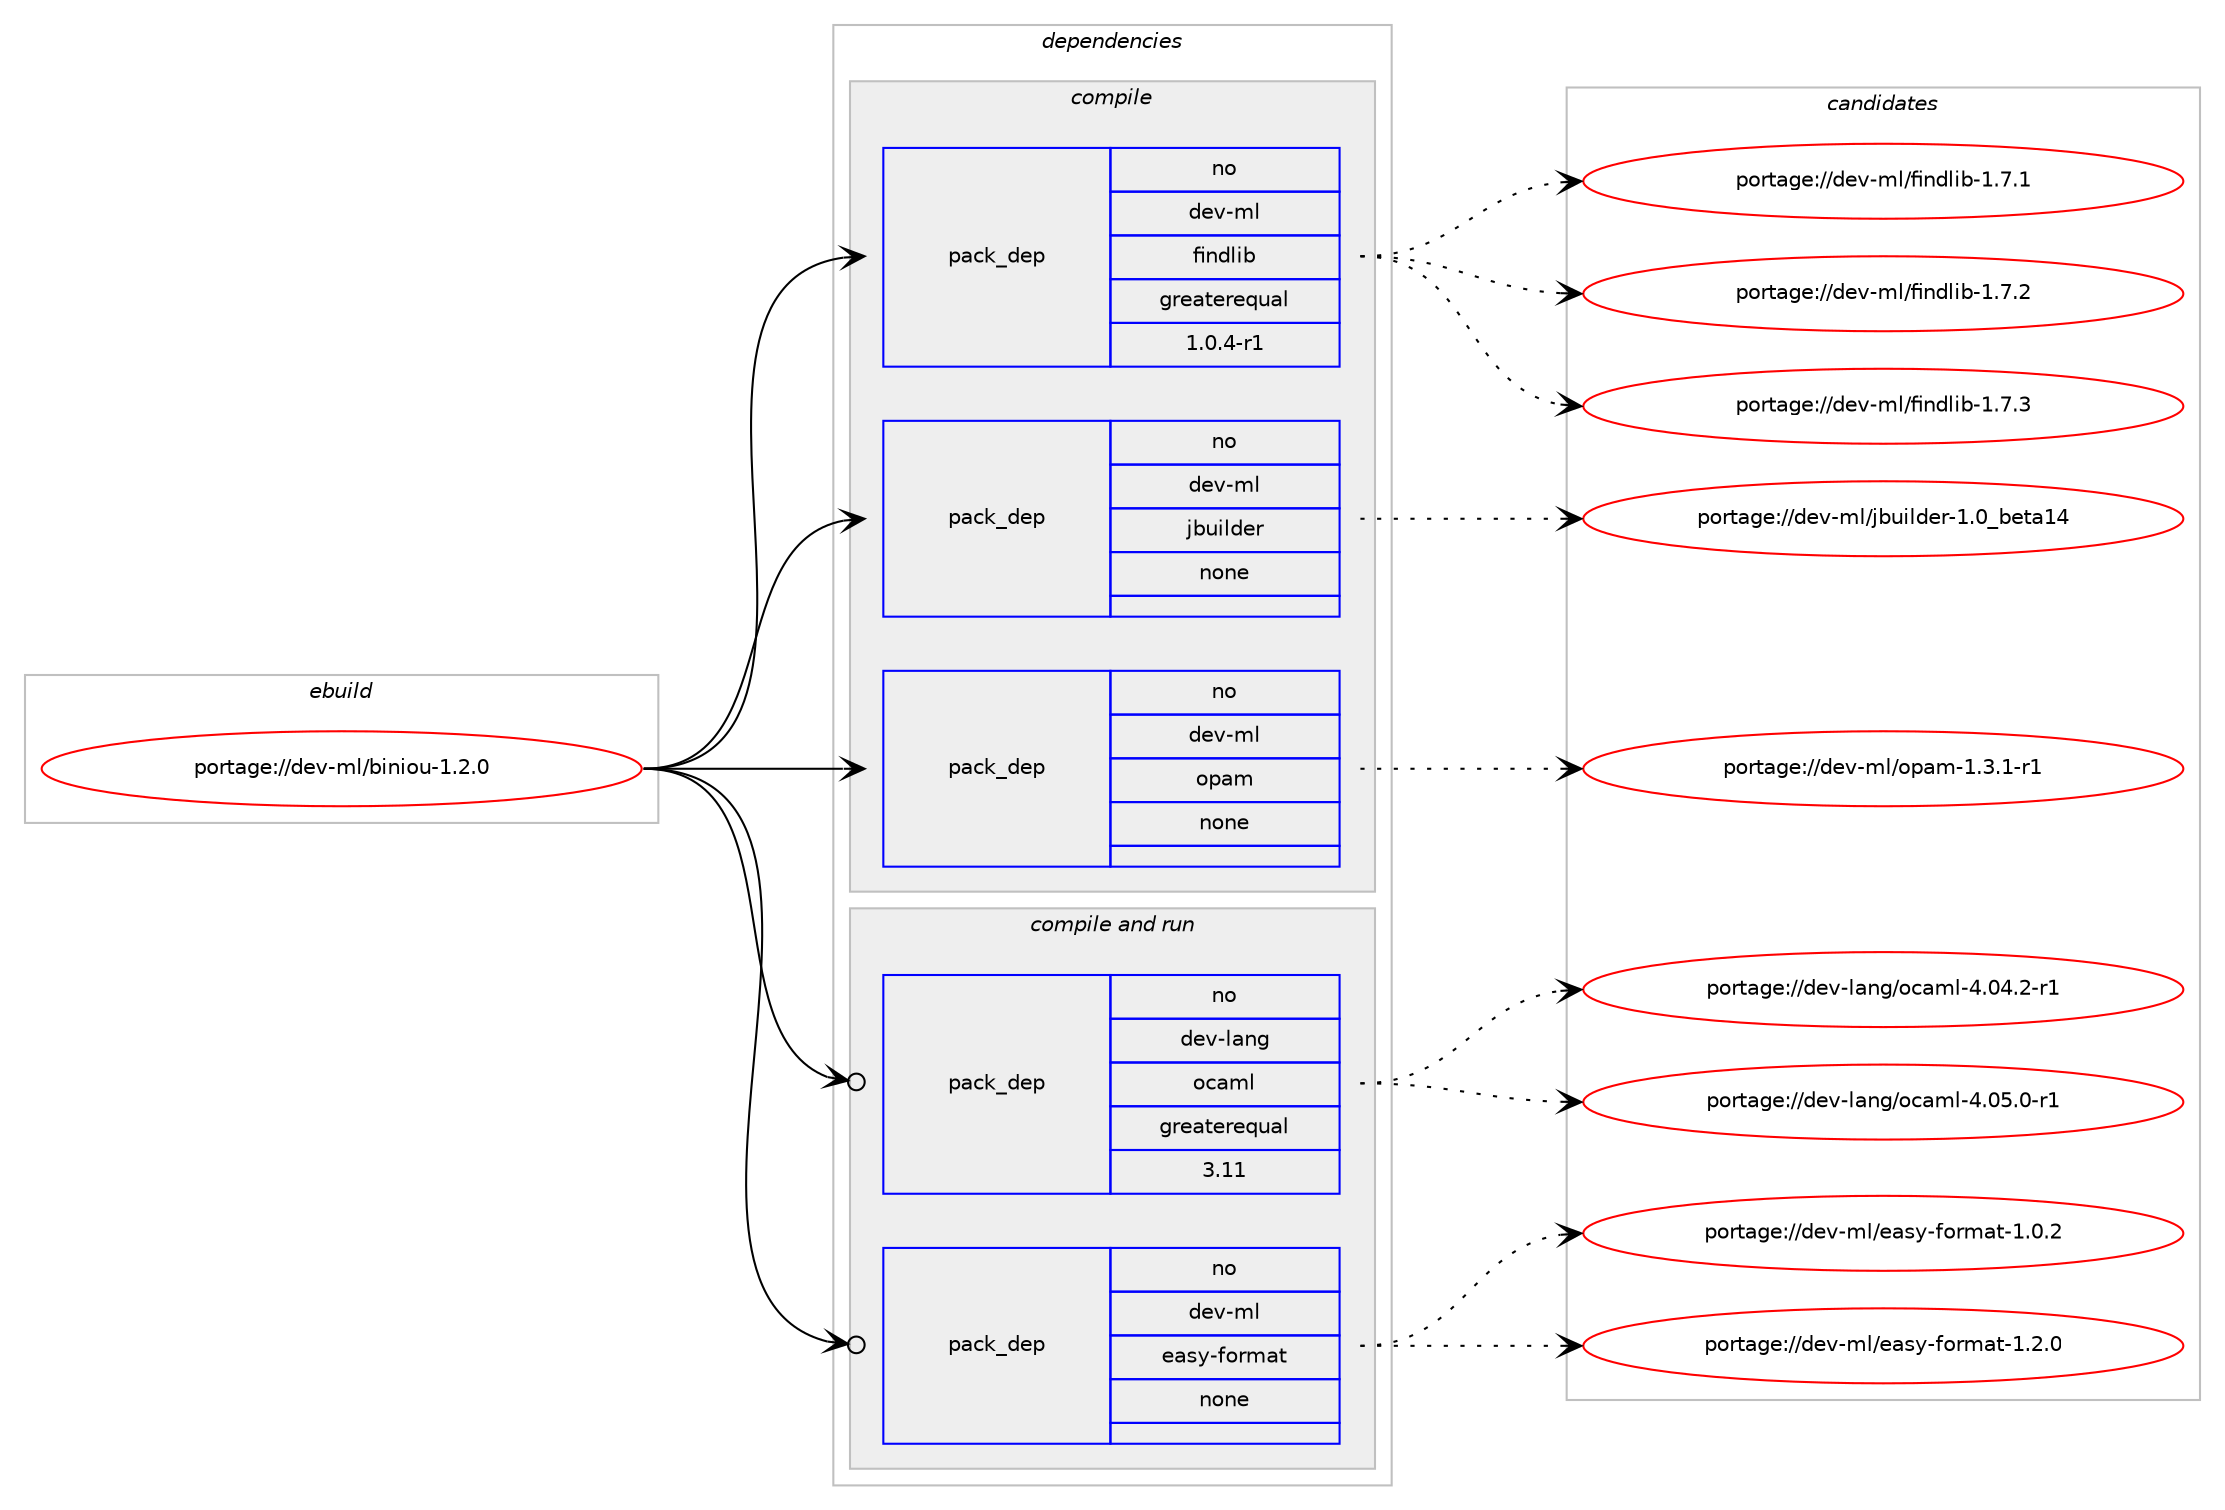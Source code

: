 digraph prolog {

# *************
# Graph options
# *************

newrank=true;
concentrate=true;
compound=true;
graph [rankdir=LR,fontname=Helvetica,fontsize=10,ranksep=1.5];#, ranksep=2.5, nodesep=0.2];
edge  [arrowhead=vee];
node  [fontname=Helvetica,fontsize=10];

# **********
# The ebuild
# **********

subgraph cluster_leftcol {
color=gray;
rank=same;
label=<<i>ebuild</i>>;
id [label="portage://dev-ml/biniou-1.2.0", color=red, width=4, href="../dev-ml/biniou-1.2.0.svg"];
}

# ****************
# The dependencies
# ****************

subgraph cluster_midcol {
color=gray;
label=<<i>dependencies</i>>;
subgraph cluster_compile {
fillcolor="#eeeeee";
style=filled;
label=<<i>compile</i>>;
subgraph pack80399 {
dependency105867 [label=<<TABLE BORDER="0" CELLBORDER="1" CELLSPACING="0" CELLPADDING="4" WIDTH="220"><TR><TD ROWSPAN="6" CELLPADDING="30">pack_dep</TD></TR><TR><TD WIDTH="110">no</TD></TR><TR><TD>dev-ml</TD></TR><TR><TD>findlib</TD></TR><TR><TD>greaterequal</TD></TR><TR><TD>1.0.4-r1</TD></TR></TABLE>>, shape=none, color=blue];
}
id:e -> dependency105867:w [weight=20,style="solid",arrowhead="vee"];
subgraph pack80400 {
dependency105868 [label=<<TABLE BORDER="0" CELLBORDER="1" CELLSPACING="0" CELLPADDING="4" WIDTH="220"><TR><TD ROWSPAN="6" CELLPADDING="30">pack_dep</TD></TR><TR><TD WIDTH="110">no</TD></TR><TR><TD>dev-ml</TD></TR><TR><TD>jbuilder</TD></TR><TR><TD>none</TD></TR><TR><TD></TD></TR></TABLE>>, shape=none, color=blue];
}
id:e -> dependency105868:w [weight=20,style="solid",arrowhead="vee"];
subgraph pack80401 {
dependency105869 [label=<<TABLE BORDER="0" CELLBORDER="1" CELLSPACING="0" CELLPADDING="4" WIDTH="220"><TR><TD ROWSPAN="6" CELLPADDING="30">pack_dep</TD></TR><TR><TD WIDTH="110">no</TD></TR><TR><TD>dev-ml</TD></TR><TR><TD>opam</TD></TR><TR><TD>none</TD></TR><TR><TD></TD></TR></TABLE>>, shape=none, color=blue];
}
id:e -> dependency105869:w [weight=20,style="solid",arrowhead="vee"];
}
subgraph cluster_compileandrun {
fillcolor="#eeeeee";
style=filled;
label=<<i>compile and run</i>>;
subgraph pack80402 {
dependency105870 [label=<<TABLE BORDER="0" CELLBORDER="1" CELLSPACING="0" CELLPADDING="4" WIDTH="220"><TR><TD ROWSPAN="6" CELLPADDING="30">pack_dep</TD></TR><TR><TD WIDTH="110">no</TD></TR><TR><TD>dev-lang</TD></TR><TR><TD>ocaml</TD></TR><TR><TD>greaterequal</TD></TR><TR><TD>3.11</TD></TR></TABLE>>, shape=none, color=blue];
}
id:e -> dependency105870:w [weight=20,style="solid",arrowhead="odotvee"];
subgraph pack80403 {
dependency105871 [label=<<TABLE BORDER="0" CELLBORDER="1" CELLSPACING="0" CELLPADDING="4" WIDTH="220"><TR><TD ROWSPAN="6" CELLPADDING="30">pack_dep</TD></TR><TR><TD WIDTH="110">no</TD></TR><TR><TD>dev-ml</TD></TR><TR><TD>easy-format</TD></TR><TR><TD>none</TD></TR><TR><TD></TD></TR></TABLE>>, shape=none, color=blue];
}
id:e -> dependency105871:w [weight=20,style="solid",arrowhead="odotvee"];
}
subgraph cluster_run {
fillcolor="#eeeeee";
style=filled;
label=<<i>run</i>>;
}
}

# **************
# The candidates
# **************

subgraph cluster_choices {
rank=same;
color=gray;
label=<<i>candidates</i>>;

subgraph choice80399 {
color=black;
nodesep=1;
choiceportage100101118451091084710210511010010810598454946554649 [label="portage://dev-ml/findlib-1.7.1", color=red, width=4,href="../dev-ml/findlib-1.7.1.svg"];
choiceportage100101118451091084710210511010010810598454946554650 [label="portage://dev-ml/findlib-1.7.2", color=red, width=4,href="../dev-ml/findlib-1.7.2.svg"];
choiceportage100101118451091084710210511010010810598454946554651 [label="portage://dev-ml/findlib-1.7.3", color=red, width=4,href="../dev-ml/findlib-1.7.3.svg"];
dependency105867:e -> choiceportage100101118451091084710210511010010810598454946554649:w [style=dotted,weight="100"];
dependency105867:e -> choiceportage100101118451091084710210511010010810598454946554650:w [style=dotted,weight="100"];
dependency105867:e -> choiceportage100101118451091084710210511010010810598454946554651:w [style=dotted,weight="100"];
}
subgraph choice80400 {
color=black;
nodesep=1;
choiceportage100101118451091084710698117105108100101114454946489598101116974952 [label="portage://dev-ml/jbuilder-1.0_beta14", color=red, width=4,href="../dev-ml/jbuilder-1.0_beta14.svg"];
dependency105868:e -> choiceportage100101118451091084710698117105108100101114454946489598101116974952:w [style=dotted,weight="100"];
}
subgraph choice80401 {
color=black;
nodesep=1;
choiceportage1001011184510910847111112971094549465146494511449 [label="portage://dev-ml/opam-1.3.1-r1", color=red, width=4,href="../dev-ml/opam-1.3.1-r1.svg"];
dependency105869:e -> choiceportage1001011184510910847111112971094549465146494511449:w [style=dotted,weight="100"];
}
subgraph choice80402 {
color=black;
nodesep=1;
choiceportage1001011184510897110103471119997109108455246485246504511449 [label="portage://dev-lang/ocaml-4.04.2-r1", color=red, width=4,href="../dev-lang/ocaml-4.04.2-r1.svg"];
choiceportage1001011184510897110103471119997109108455246485346484511449 [label="portage://dev-lang/ocaml-4.05.0-r1", color=red, width=4,href="../dev-lang/ocaml-4.05.0-r1.svg"];
dependency105870:e -> choiceportage1001011184510897110103471119997109108455246485246504511449:w [style=dotted,weight="100"];
dependency105870:e -> choiceportage1001011184510897110103471119997109108455246485346484511449:w [style=dotted,weight="100"];
}
subgraph choice80403 {
color=black;
nodesep=1;
choiceportage1001011184510910847101971151214510211111410997116454946484650 [label="portage://dev-ml/easy-format-1.0.2", color=red, width=4,href="../dev-ml/easy-format-1.0.2.svg"];
choiceportage1001011184510910847101971151214510211111410997116454946504648 [label="portage://dev-ml/easy-format-1.2.0", color=red, width=4,href="../dev-ml/easy-format-1.2.0.svg"];
dependency105871:e -> choiceportage1001011184510910847101971151214510211111410997116454946484650:w [style=dotted,weight="100"];
dependency105871:e -> choiceportage1001011184510910847101971151214510211111410997116454946504648:w [style=dotted,weight="100"];
}
}

}
